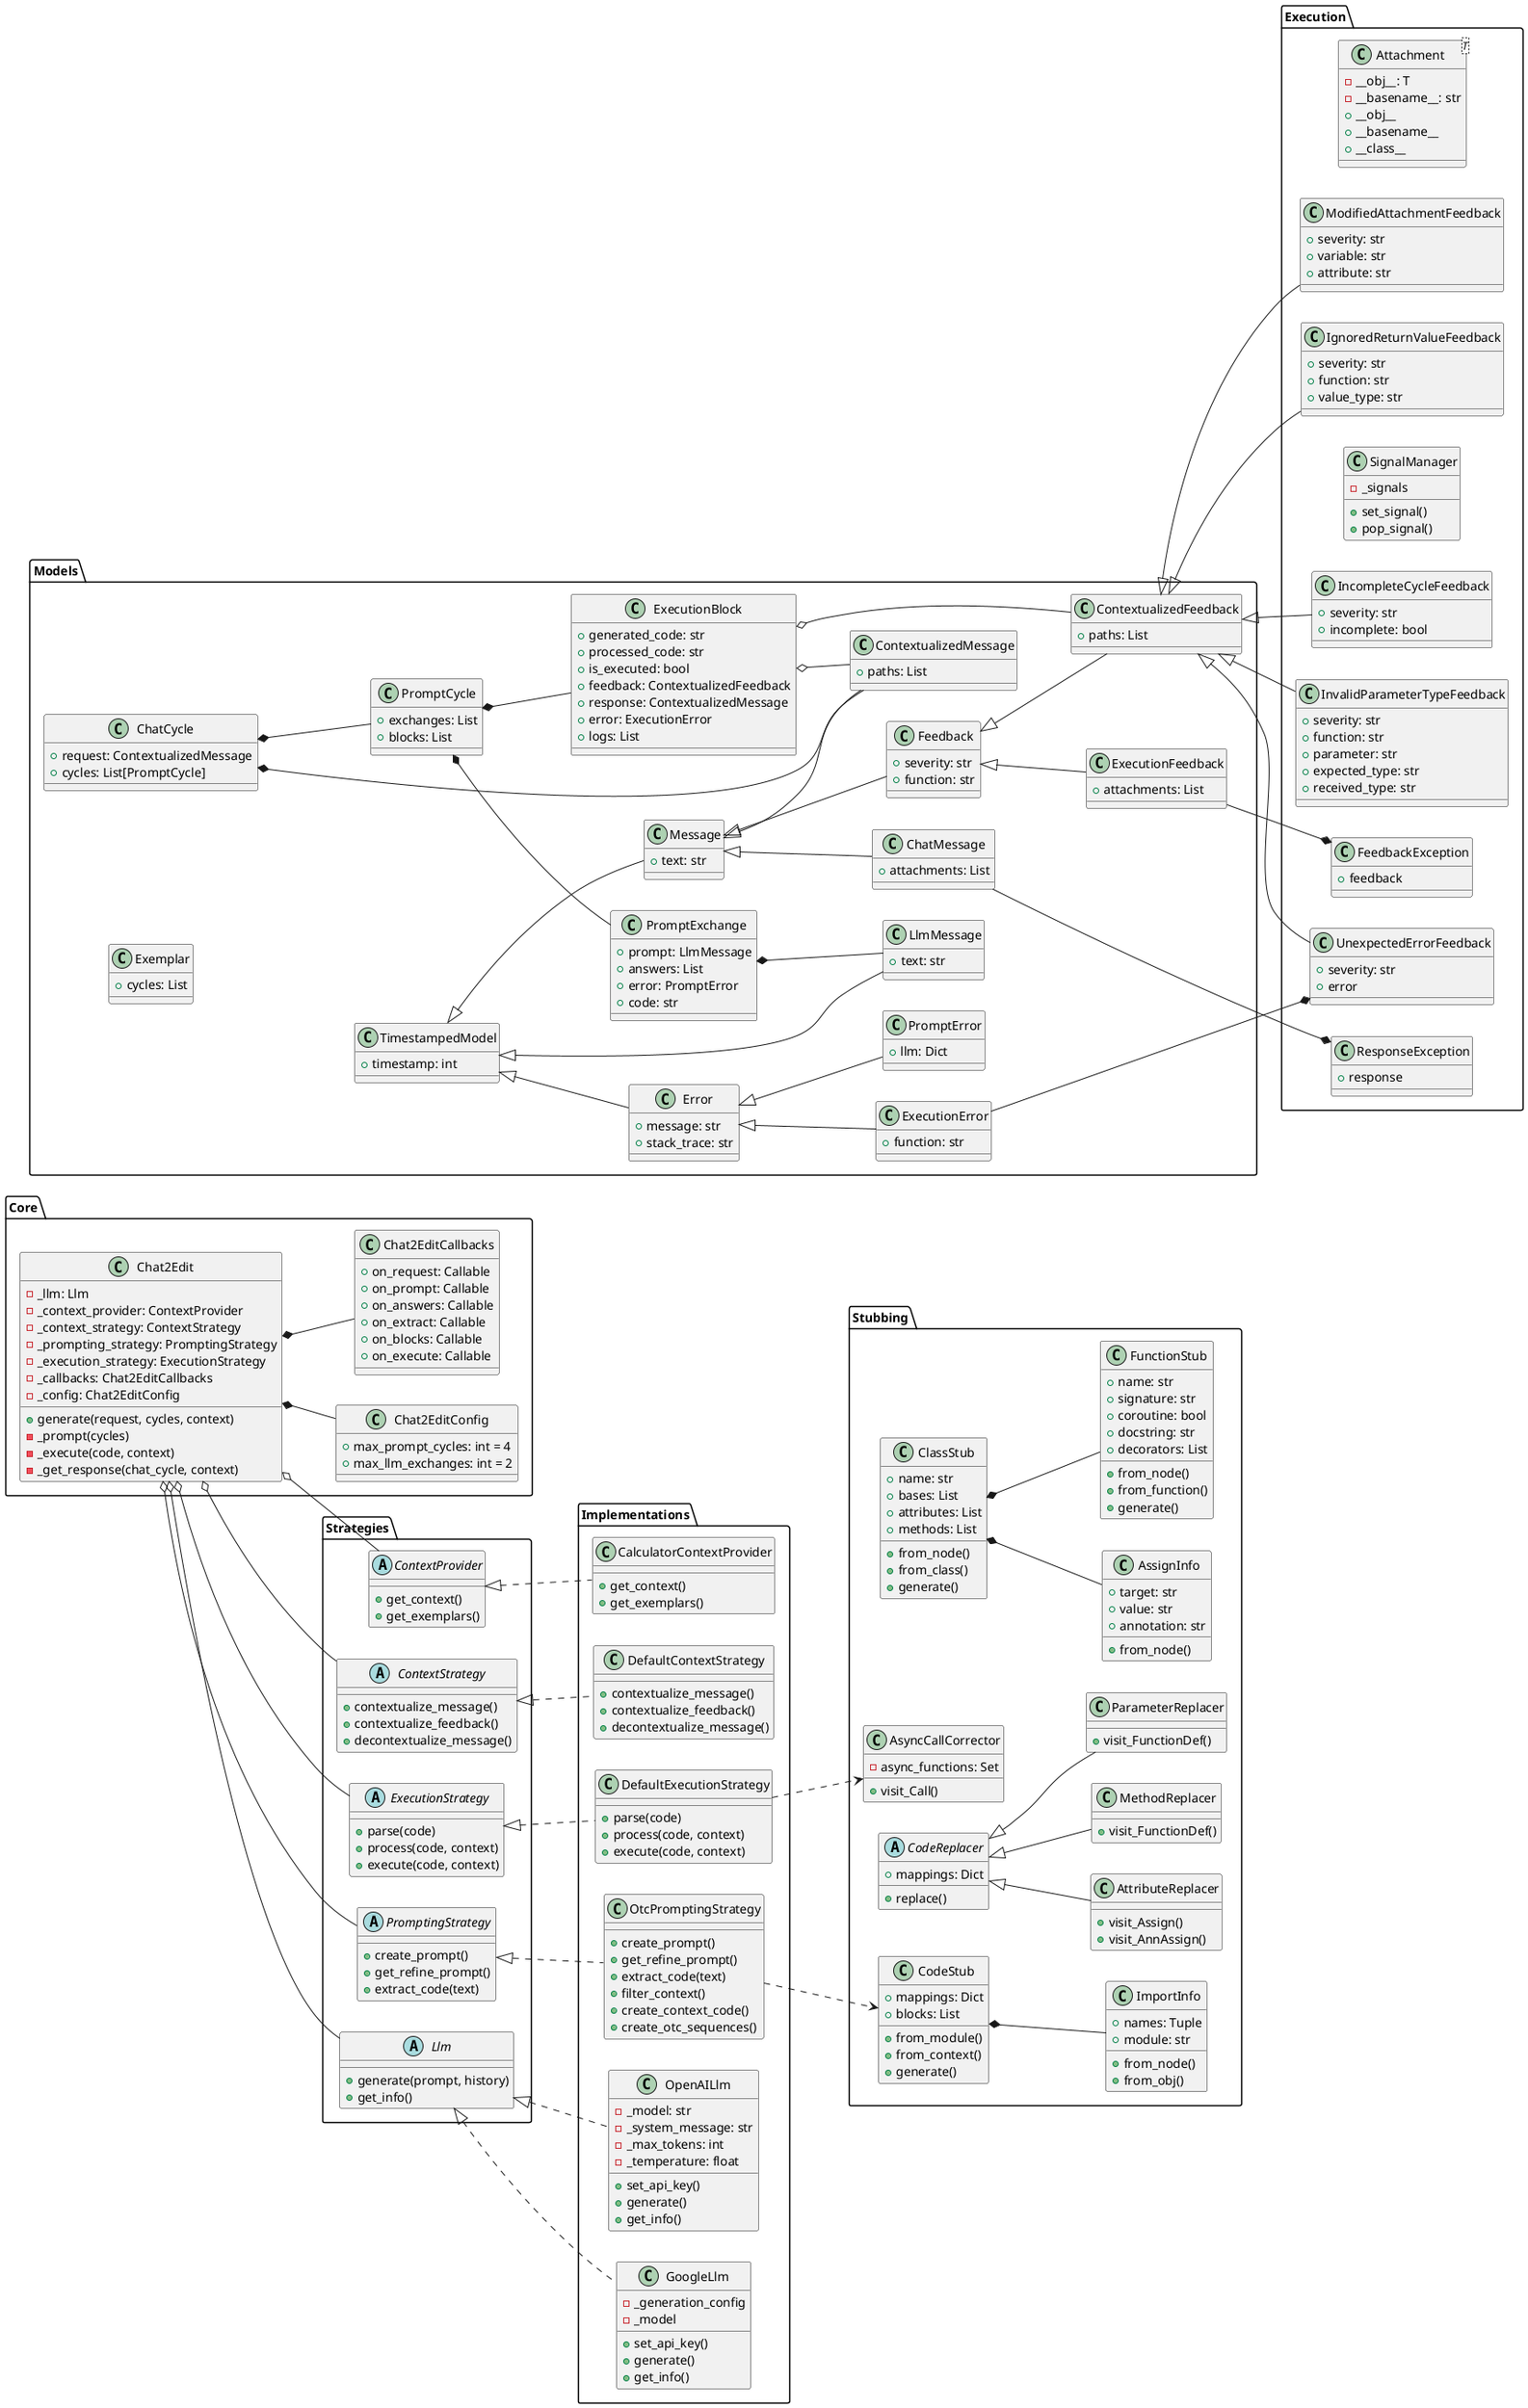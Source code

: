 @startuml Chat2Edit Framework Class Diagram

!define ABSTRACT_CLASS abstract class
!define INTERFACE interface

' Layout direction for better width management
left to right direction

package "Core" {
    class Chat2Edit {
        - _llm: Llm
        - _context_provider: ContextProvider
        - _context_strategy: ContextStrategy
        - _prompting_strategy: PromptingStrategy
        - _execution_strategy: ExecutionStrategy
        - _callbacks: Chat2EditCallbacks
        - _config: Chat2EditConfig
        + generate(request, cycles, context)
        - _prompt(cycles)
        - _execute(code, context)
        - _get_response(chat_cycle, context)
    }

    class Chat2EditConfig {
        + max_prompt_cycles: int = 4
        + max_llm_exchanges: int = 2
    }

    class Chat2EditCallbacks {
        + on_request: Callable
        + on_prompt: Callable
        + on_answers: Callable
        + on_extract: Callable
        + on_blocks: Callable
        + on_execute: Callable
    }
}

package "Strategies" {
    ABSTRACT_CLASS ContextProvider {
        + get_context()
        + get_exemplars()
    }

    ABSTRACT_CLASS ContextStrategy {
        + contextualize_message()
        + contextualize_feedback()
        + decontextualize_message()
    }

    ABSTRACT_CLASS ExecutionStrategy {
        + parse(code)
        + process(code, context)
        + execute(code, context)
    }

    ABSTRACT_CLASS PromptingStrategy {
        + create_prompt()
        + get_refine_prompt()
        + extract_code(text)
    }

    ABSTRACT_CLASS Llm {
        + generate(prompt, history)
        + get_info()
    }
}

package "Models" {
    class TimestampedModel {
        + timestamp: int
    }

    class Message {
        + text: str
    }

    class Error {
        + message: str
        + stack_trace: str
    }

    class Feedback {
        + severity: str
        + function: str
    }

    class ChatMessage {
        + attachments: List
    }

    class ContextualizedMessage {
        + paths: List
    }

    class ExecutionFeedback {
        + attachments: List
    }

    class ContextualizedFeedback {
        + paths: List
    }

    class ExecutionError {
        + function: str
    }

    class PromptError {
        + llm: Dict
    }

    class LlmMessage {
        + text: str
    }

    class ChatCycle {
        + request: ContextualizedMessage
        + cycles: List[PromptCycle]
    }

    class PromptCycle {
        + exchanges: List
        + blocks: List
    }

    class PromptExchange {
        + prompt: LlmMessage
        + answers: List
        + error: PromptError
        + code: str
    }

    class ExecutionBlock {
        + generated_code: str
        + processed_code: str
        + is_executed: bool
        + feedback: ContextualizedFeedback
        + response: ContextualizedMessage
        + error: ExecutionError
        + logs: List
    }

    class Exemplar {
        + cycles: List
    }
}

package "Implementations" {
    class OpenAILlm {
        - _model: str
        - _system_message: str
        - _max_tokens: int
        - _temperature: float
        + set_api_key()
        + generate()
        + get_info()
    }

    class GoogleLlm {
        - _generation_config
        - _model
        + set_api_key()
        + generate()
        + get_info()
    }

    class DefaultContextStrategy {
        + contextualize_message()
        + contextualize_feedback()
        + decontextualize_message()
    }

    class DefaultExecutionStrategy {
        + parse(code)
        + process(code, context)
        + execute(code, context)
    }

    class OtcPromptingStrategy {
        + create_prompt()
        + get_refine_prompt()
        + extract_code(text)
        + filter_context()
        + create_context_code()
        + create_otc_sequences()
    }

    class CalculatorContextProvider {
        + get_context()
        + get_exemplars()
    }
}

package "Execution" {
    class "Attachment<T>" as Attachment {
        - __obj__: T
        - __basename__: str
        + __obj__
        + __basename__
        + __class__
    }

    class FeedbackException {
        + feedback
    }

    class ResponseException {
        + response
    }

    class SignalManager {
        - _signals
        + set_signal()
        + pop_signal()
    }

    class InvalidParameterTypeFeedback {
        + severity: str
        + function: str
        + parameter: str
        + expected_type: str
        + received_type: str
    }

    class ModifiedAttachmentFeedback {
        + severity: str
        + variable: str
        + attribute: str
    }

    class IgnoredReturnValueFeedback {
        + severity: str
        + function: str
        + value_type: str
    }

    class UnexpectedErrorFeedback {
        + severity: str
        + error
    }

    class IncompleteCycleFeedback {
        + severity: str
        + incomplete: bool
    }
}

package "Stubbing" {
    class ImportInfo {
        + names: Tuple
        + module: str
        + from_node()
        + from_obj()
    }

    class AssignInfo {
        + target: str
        + value: str
        + annotation: str
        + from_node()
    }

    class FunctionStub {
        + name: str
        + signature: str
        + coroutine: bool
        + docstring: str
        + decorators: List
        + from_node()
        + from_function()
        + generate()
    }

    class ClassStub {
        + name: str
        + bases: List
        + attributes: List
        + methods: List
        + from_node()
        + from_class()
        + generate()
    }

    class CodeStub {
        + mappings: Dict
        + blocks: List
        + from_module()
        + from_context()
        + generate()
    }

    ABSTRACT_CLASS CodeReplacer {
        + mappings: Dict
        + replace()
    }

    class AsyncCallCorrector {
        - async_functions: Set
        + visit_Call()
    }

    class AttributeReplacer {
        + visit_Assign()
        + visit_AnnAssign()
    }

    class MethodReplacer {
        + visit_FunctionDef()
    }

    class ParameterReplacer {
        + visit_FunctionDef()
    }
}

' Inheritance
TimestampedModel <|-- Message
TimestampedModel <|-- Error
TimestampedModel <|-- LlmMessage
Message <|-- Feedback
Message <|-- ChatMessage
Message <|-- ContextualizedMessage
Feedback <|-- ExecutionFeedback
Feedback <|-- ContextualizedFeedback
Error <|-- ExecutionError
Error <|-- PromptError

ContextualizedFeedback <|-- InvalidParameterTypeFeedback
ContextualizedFeedback <|-- ModifiedAttachmentFeedback
ContextualizedFeedback <|-- IgnoredReturnValueFeedback
ContextualizedFeedback <|-- UnexpectedErrorFeedback
ContextualizedFeedback <|-- IncompleteCycleFeedback

ContextProvider <|.. CalculatorContextProvider
ContextStrategy <|.. DefaultContextStrategy
ExecutionStrategy <|.. DefaultExecutionStrategy
PromptingStrategy <|.. OtcPromptingStrategy
Llm <|.. OpenAILlm
Llm <|.. GoogleLlm

CodeReplacer <|-- AttributeReplacer
CodeReplacer <|-- MethodReplacer
CodeReplacer <|-- ParameterReplacer

' Composition
Chat2Edit *-- Chat2EditConfig
Chat2Edit *-- Chat2EditCallbacks
Chat2Edit o-- ContextProvider
Chat2Edit o-- ContextStrategy
Chat2Edit o-- ExecutionStrategy
Chat2Edit o-- PromptingStrategy
Chat2Edit o-- Llm

ChatCycle *-- ContextualizedMessage
ChatCycle *-- PromptCycle
PromptCycle *-- PromptExchange
PromptCycle *-- ExecutionBlock
PromptExchange *-- LlmMessage
ExecutionBlock o-- ContextualizedFeedback
ExecutionBlock o-- ContextualizedMessage

ClassStub *-- AssignInfo
ClassStub *-- FunctionStub
CodeStub *-- ImportInfo

FeedbackException *-- ExecutionFeedback
ResponseException *-- ChatMessage
UnexpectedErrorFeedback *-- ExecutionError

' Usage
OtcPromptingStrategy ..> CodeStub
DefaultExecutionStrategy ..> AsyncCallCorrector

@enduml